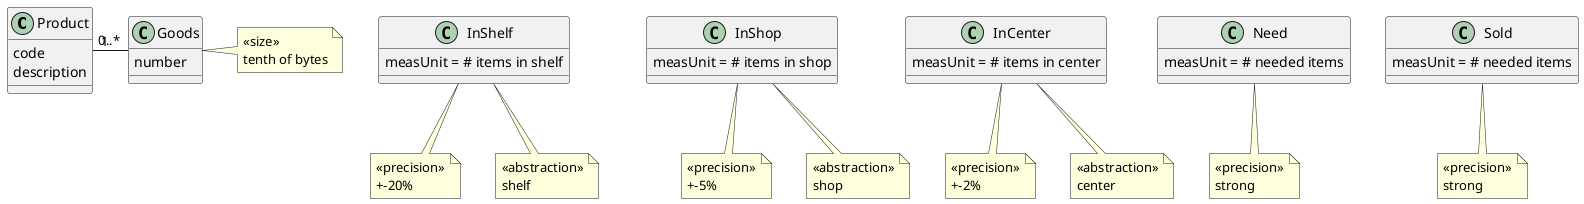 @startuml Project Architecture Data Model

' non si definisce nulla sul tipo, in quanto siamo ad alto livello, 
' manca anche la visibilità
class Product {
	code
	description
}

class Goods {
	number
}
note right of Goods
	<<size>>
	tenth of bytes
end note

Product "1" - "0..*" Goods


class InShelf {
	measUnit = # items in shelf
}
note bottom of InShelf
	<<precision>>
	+-20%
end note
note bottom of InShelf
	<<abstraction>>
	shelf
end note

class InShop {
	measUnit = # items in shop
}
note bottom of InShop
	<<precision>>
	+-5%
end note
note bottom of InShop
	<<abstraction>>
	shop
end note

class InCenter {
	measUnit = # items in center
}
note bottom of InCenter
	<<precision>>
	+-2%
end note
note bottom of InCenter
	<<abstraction>>
	center
end note

class Need {
	measUnit = # needed items
}
note bottom of Need
	<<precision>>
	strong
end note

class Sold {
	measUnit = # needed items
}
note bottom of Sold
	<<precision>>
	strong
end note

@enduml